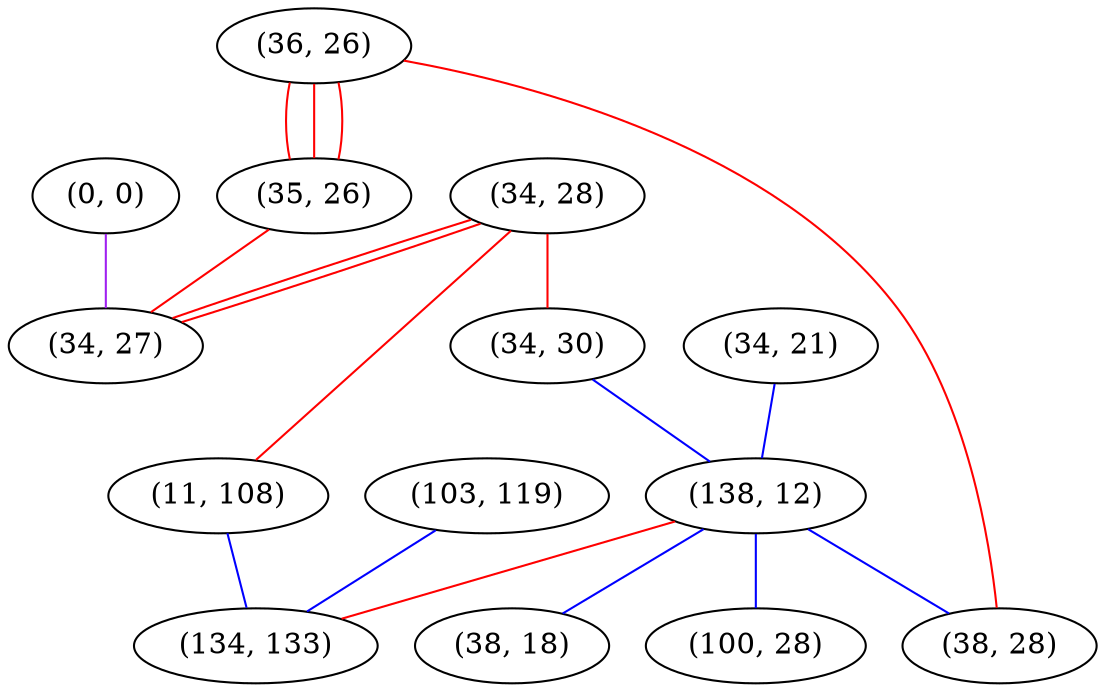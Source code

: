 graph "" {
"(0, 0)";
"(34, 28)";
"(11, 108)";
"(34, 21)";
"(34, 30)";
"(138, 12)";
"(36, 26)";
"(38, 18)";
"(38, 28)";
"(35, 26)";
"(34, 27)";
"(103, 119)";
"(134, 133)";
"(100, 28)";
"(0, 0)" -- "(34, 27)"  [color=purple, key=0, weight=4];
"(34, 28)" -- "(34, 27)"  [color=red, key=0, weight=1];
"(34, 28)" -- "(34, 27)"  [color=red, key=1, weight=1];
"(34, 28)" -- "(34, 30)"  [color=red, key=0, weight=1];
"(34, 28)" -- "(11, 108)"  [color=red, key=0, weight=1];
"(11, 108)" -- "(134, 133)"  [color=blue, key=0, weight=3];
"(34, 21)" -- "(138, 12)"  [color=blue, key=0, weight=3];
"(34, 30)" -- "(138, 12)"  [color=blue, key=0, weight=3];
"(138, 12)" -- "(38, 18)"  [color=blue, key=0, weight=3];
"(138, 12)" -- "(38, 28)"  [color=blue, key=0, weight=3];
"(138, 12)" -- "(100, 28)"  [color=blue, key=0, weight=3];
"(138, 12)" -- "(134, 133)"  [color=red, key=0, weight=1];
"(36, 26)" -- "(38, 28)"  [color=red, key=0, weight=1];
"(36, 26)" -- "(35, 26)"  [color=red, key=0, weight=1];
"(36, 26)" -- "(35, 26)"  [color=red, key=1, weight=1];
"(36, 26)" -- "(35, 26)"  [color=red, key=2, weight=1];
"(35, 26)" -- "(34, 27)"  [color=red, key=0, weight=1];
"(103, 119)" -- "(134, 133)"  [color=blue, key=0, weight=3];
}
